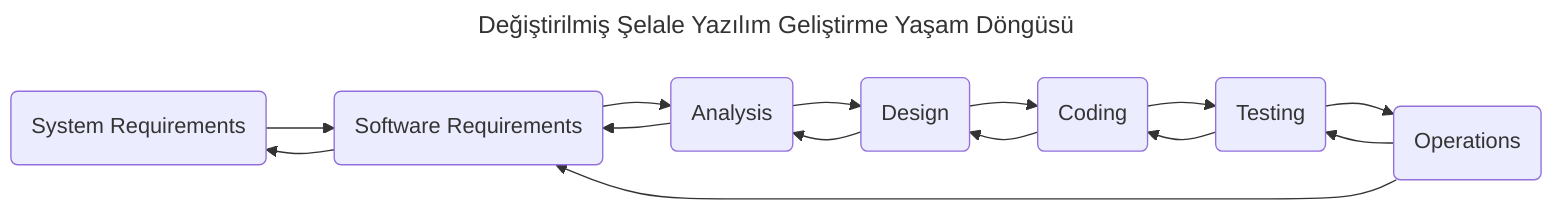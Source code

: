 ---
title: Değiştirilmiş Şelale Yazılım Geliştirme Yaşam Döngüsü
---
flowchart LR
    S(System Requirements) 
    S --> R(Software Requirements)
    R --> S 
    R --> A(Analysis)
    A --> R
    A --> D(Design)
    D --> A
    D --> C(Coding)
    C --> D
    C --> T(Testing)
    T --> C
    T --> O(Operations)
    O --> T
    O --> R